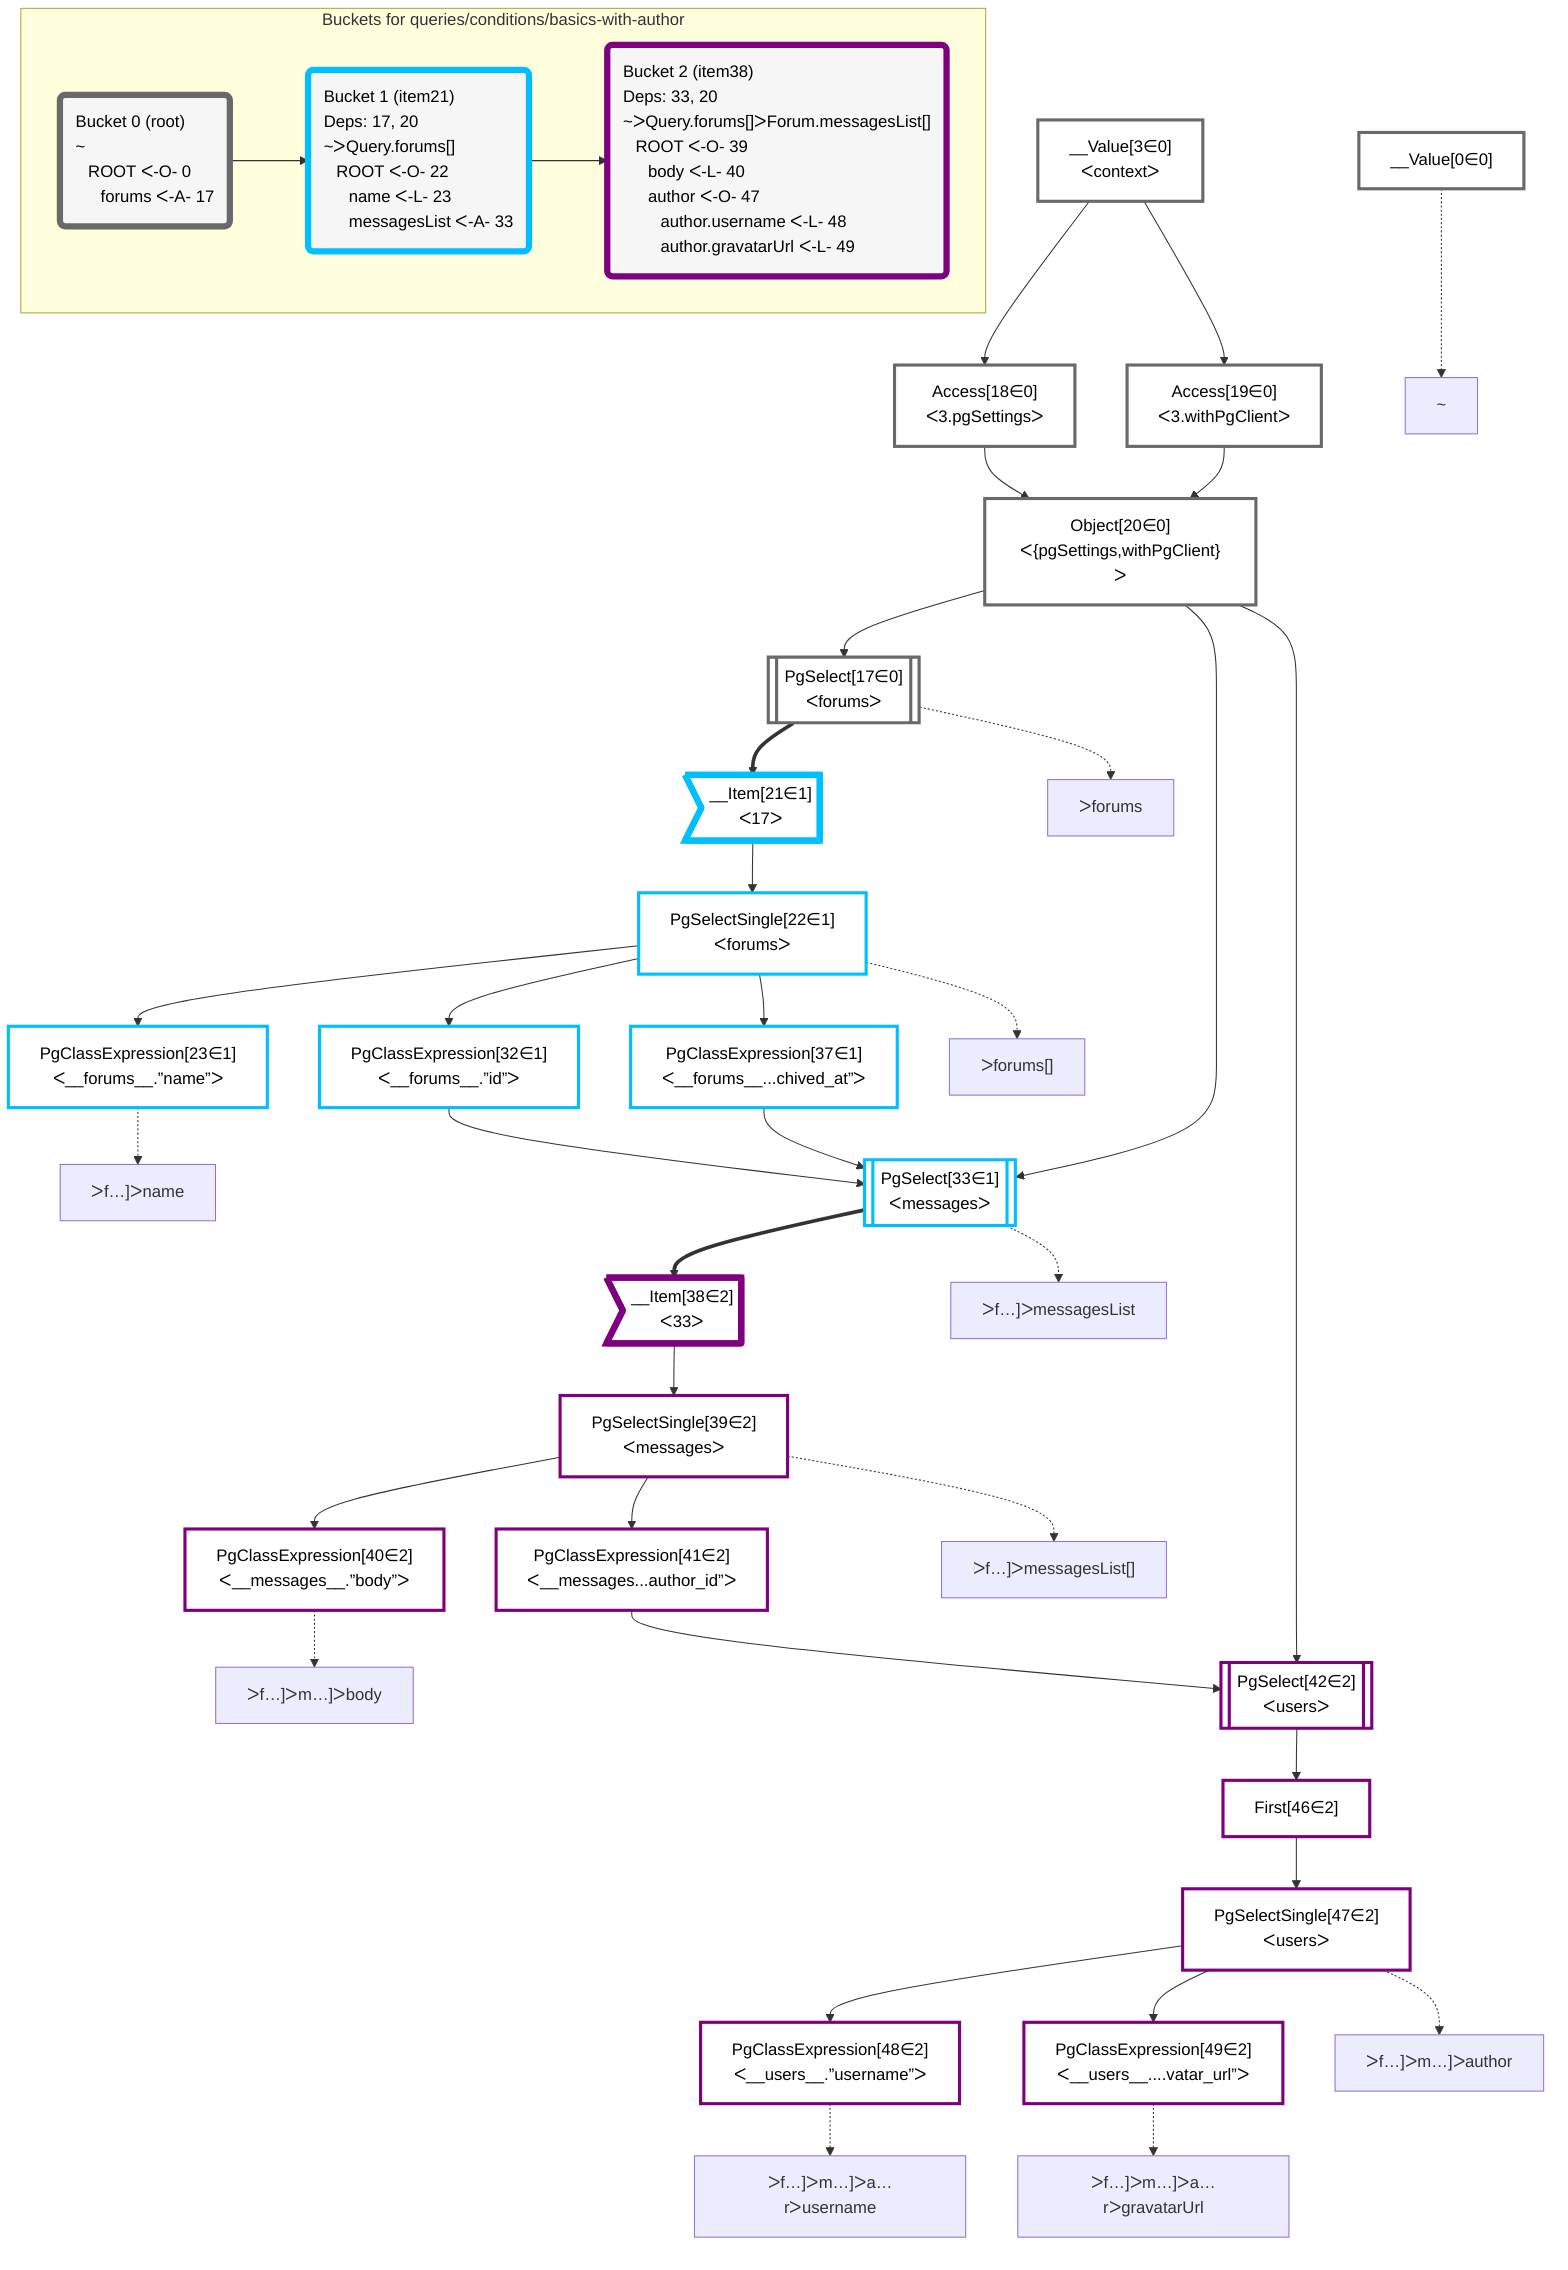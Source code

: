 graph TD
    classDef path fill:#eee,stroke:#000,color:#000
    classDef plan fill:#fff,stroke-width:3px,color:#000
    classDef itemplan fill:#fff,stroke-width:6px,color:#000
    classDef sideeffectplan fill:#f00,stroke-width:6px,color:#000
    classDef bucket fill:#f6f6f6,color:#000,stroke-width:6px,text-align:left


    %% define plans
    __Value0["__Value[0∈0]"]:::plan
    __Value3["__Value[3∈0]<br />ᐸcontextᐳ"]:::plan
    Access18["Access[18∈0]<br />ᐸ3.pgSettingsᐳ"]:::plan
    Access19["Access[19∈0]<br />ᐸ3.withPgClientᐳ"]:::plan
    Object20["Object[20∈0]<br />ᐸ{pgSettings,withPgClient}ᐳ"]:::plan
    PgSelect17[["PgSelect[17∈0]<br />ᐸforumsᐳ"]]:::plan
    __Item21>"__Item[21∈1]<br />ᐸ17ᐳ"]:::itemplan
    PgSelectSingle22["PgSelectSingle[22∈1]<br />ᐸforumsᐳ"]:::plan
    PgClassExpression23["PgClassExpression[23∈1]<br />ᐸ__forums__.”name”ᐳ"]:::plan
    PgClassExpression32["PgClassExpression[32∈1]<br />ᐸ__forums__.”id”ᐳ"]:::plan
    PgClassExpression37["PgClassExpression[37∈1]<br />ᐸ__forums__...chived_at”ᐳ"]:::plan
    PgSelect33[["PgSelect[33∈1]<br />ᐸmessagesᐳ"]]:::plan
    __Item38>"__Item[38∈2]<br />ᐸ33ᐳ"]:::itemplan
    PgSelectSingle39["PgSelectSingle[39∈2]<br />ᐸmessagesᐳ"]:::plan
    PgClassExpression40["PgClassExpression[40∈2]<br />ᐸ__messages__.”body”ᐳ"]:::plan
    PgClassExpression41["PgClassExpression[41∈2]<br />ᐸ__messages...author_id”ᐳ"]:::plan
    PgSelect42[["PgSelect[42∈2]<br />ᐸusersᐳ"]]:::plan
    First46["First[46∈2]"]:::plan
    PgSelectSingle47["PgSelectSingle[47∈2]<br />ᐸusersᐳ"]:::plan
    PgClassExpression48["PgClassExpression[48∈2]<br />ᐸ__users__.”username”ᐳ"]:::plan
    PgClassExpression49["PgClassExpression[49∈2]<br />ᐸ__users__....vatar_url”ᐳ"]:::plan

    %% plan dependencies
    __Value3 --> Access18
    __Value3 --> Access19
    Access18 & Access19 --> Object20
    Object20 --> PgSelect17
    PgSelect17 ==> __Item21
    __Item21 --> PgSelectSingle22
    PgSelectSingle22 --> PgClassExpression23
    PgSelectSingle22 --> PgClassExpression32
    PgSelectSingle22 --> PgClassExpression37
    Object20 & PgClassExpression32 & PgClassExpression37 --> PgSelect33
    PgSelect33 ==> __Item38
    __Item38 --> PgSelectSingle39
    PgSelectSingle39 --> PgClassExpression40
    PgSelectSingle39 --> PgClassExpression41
    Object20 & PgClassExpression41 --> PgSelect42
    PgSelect42 --> First46
    First46 --> PgSelectSingle47
    PgSelectSingle47 --> PgClassExpression48
    PgSelectSingle47 --> PgClassExpression49

    %% plan-to-path relationships
    P0["~"]
    __Value0 -.-> P0
    P17["ᐳforums"]
    PgSelect17 -.-> P17
    P22["ᐳforums[]"]
    PgSelectSingle22 -.-> P22
    P23["ᐳf…]ᐳname"]
    PgClassExpression23 -.-> P23
    P33["ᐳf…]ᐳmessagesList"]
    PgSelect33 -.-> P33
    P39["ᐳf…]ᐳmessagesList[]"]
    PgSelectSingle39 -.-> P39
    P40["ᐳf…]ᐳm…]ᐳbody"]
    PgClassExpression40 -.-> P40
    P47["ᐳf…]ᐳm…]ᐳauthor"]
    PgSelectSingle47 -.-> P47
    P48["ᐳf…]ᐳm…]ᐳa…rᐳusername"]
    PgClassExpression48 -.-> P48
    P49["ᐳf…]ᐳm…]ᐳa…rᐳgravatarUrl"]
    PgClassExpression49 -.-> P49

    subgraph "Buckets for queries/conditions/basics-with-author"
    Bucket0("Bucket 0 (root)<br />~<br />⠀ROOT ᐸ-O- 0<br />⠀⠀forums ᐸ-A- 17"):::bucket
    classDef bucket0 stroke:#696969
    class Bucket0,__Value0,__Value3,PgSelect17,Access18,Access19,Object20 bucket0
    Bucket1("Bucket 1 (item21)<br />Deps: 17, 20<br />~ᐳQuery.forums[]<br />⠀ROOT ᐸ-O- 22<br />⠀⠀name ᐸ-L- 23<br />⠀⠀messagesList ᐸ-A- 33"):::bucket
    classDef bucket1 stroke:#00bfff
    class Bucket1,__Item21,PgSelectSingle22,PgClassExpression23,PgClassExpression32,PgSelect33,PgClassExpression37 bucket1
    Bucket2("Bucket 2 (item38)<br />Deps: 33, 20<br />~ᐳQuery.forums[]ᐳForum.messagesList[]<br />⠀ROOT ᐸ-O- 39<br />⠀⠀body ᐸ-L- 40<br />⠀⠀author ᐸ-O- 47<br />⠀⠀⠀author.username ᐸ-L- 48<br />⠀⠀⠀author.gravatarUrl ᐸ-L- 49"):::bucket
    classDef bucket2 stroke:#7f007f
    class Bucket2,__Item38,PgSelectSingle39,PgClassExpression40,PgClassExpression41,PgSelect42,First46,PgSelectSingle47,PgClassExpression48,PgClassExpression49 bucket2
    Bucket0 --> Bucket1
    Bucket1 --> Bucket2
    end